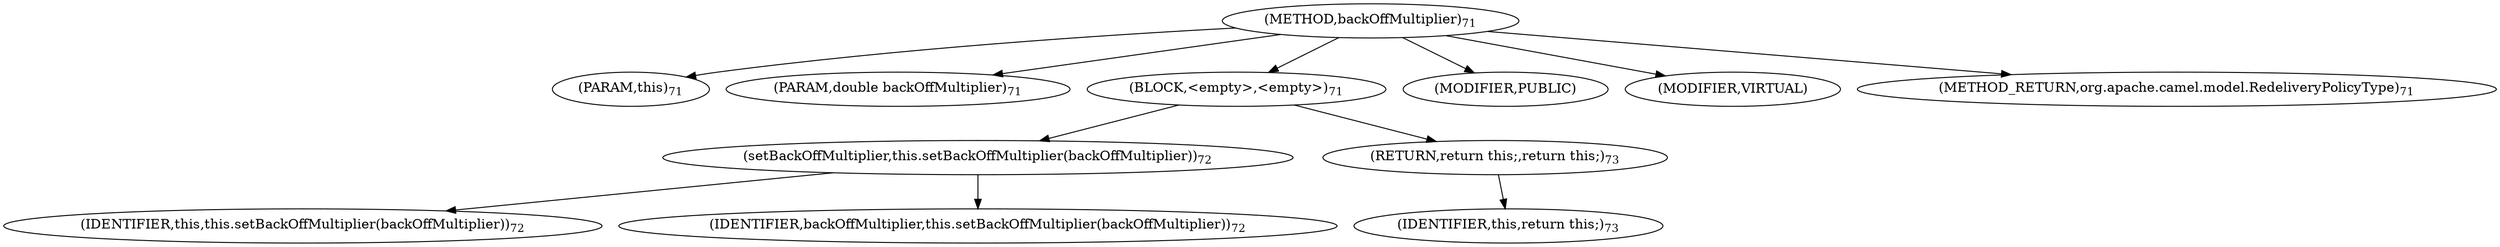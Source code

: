 digraph "backOffMultiplier" {  
"182" [label = <(METHOD,backOffMultiplier)<SUB>71</SUB>> ]
"4" [label = <(PARAM,this)<SUB>71</SUB>> ]
"183" [label = <(PARAM,double backOffMultiplier)<SUB>71</SUB>> ]
"184" [label = <(BLOCK,&lt;empty&gt;,&lt;empty&gt;)<SUB>71</SUB>> ]
"185" [label = <(setBackOffMultiplier,this.setBackOffMultiplier(backOffMultiplier))<SUB>72</SUB>> ]
"3" [label = <(IDENTIFIER,this,this.setBackOffMultiplier(backOffMultiplier))<SUB>72</SUB>> ]
"186" [label = <(IDENTIFIER,backOffMultiplier,this.setBackOffMultiplier(backOffMultiplier))<SUB>72</SUB>> ]
"187" [label = <(RETURN,return this;,return this;)<SUB>73</SUB>> ]
"5" [label = <(IDENTIFIER,this,return this;)<SUB>73</SUB>> ]
"188" [label = <(MODIFIER,PUBLIC)> ]
"189" [label = <(MODIFIER,VIRTUAL)> ]
"190" [label = <(METHOD_RETURN,org.apache.camel.model.RedeliveryPolicyType)<SUB>71</SUB>> ]
  "182" -> "4" 
  "182" -> "183" 
  "182" -> "184" 
  "182" -> "188" 
  "182" -> "189" 
  "182" -> "190" 
  "184" -> "185" 
  "184" -> "187" 
  "185" -> "3" 
  "185" -> "186" 
  "187" -> "5" 
}

